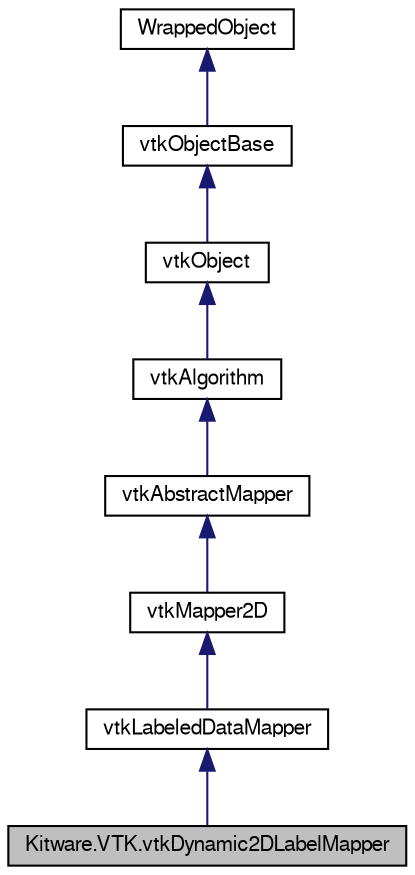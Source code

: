 digraph G
{
  bgcolor="transparent";
  edge [fontname="FreeSans",fontsize="10",labelfontname="FreeSans",labelfontsize="10"];
  node [fontname="FreeSans",fontsize="10",shape=record];
  Node1 [label="Kitware.VTK.vtkDynamic2DLabelMapper",height=0.2,width=0.4,color="black", fillcolor="grey75", style="filled" fontcolor="black"];
  Node2 -> Node1 [dir="back",color="midnightblue",fontsize="10",style="solid",fontname="FreeSans"];
  Node2 [label="vtkLabeledDataMapper",height=0.2,width=0.4,color="black",URL="$class_kitware_1_1_v_t_k_1_1vtk_labeled_data_mapper.html",tooltip="vtkLabeledDataMapper - draw text labels at dataset points"];
  Node3 -> Node2 [dir="back",color="midnightblue",fontsize="10",style="solid",fontname="FreeSans"];
  Node3 [label="vtkMapper2D",height=0.2,width=0.4,color="black",URL="$class_kitware_1_1_v_t_k_1_1vtk_mapper2_d.html",tooltip="vtkMapper2D - abstract class specifies interface for objects which render 2D actors"];
  Node4 -> Node3 [dir="back",color="midnightblue",fontsize="10",style="solid",fontname="FreeSans"];
  Node4 [label="vtkAbstractMapper",height=0.2,width=0.4,color="black",URL="$class_kitware_1_1_v_t_k_1_1vtk_abstract_mapper.html",tooltip="vtkAbstractMapper - abstract class specifies interface to map data"];
  Node5 -> Node4 [dir="back",color="midnightblue",fontsize="10",style="solid",fontname="FreeSans"];
  Node5 [label="vtkAlgorithm",height=0.2,width=0.4,color="black",URL="$class_kitware_1_1_v_t_k_1_1vtk_algorithm.html",tooltip="vtkAlgorithm - Superclass for all sources, filters, and sinks in VTK."];
  Node6 -> Node5 [dir="back",color="midnightblue",fontsize="10",style="solid",fontname="FreeSans"];
  Node6 [label="vtkObject",height=0.2,width=0.4,color="black",URL="$class_kitware_1_1_v_t_k_1_1vtk_object.html",tooltip="vtkObject - abstract base class for most VTK objects"];
  Node7 -> Node6 [dir="back",color="midnightblue",fontsize="10",style="solid",fontname="FreeSans"];
  Node7 [label="vtkObjectBase",height=0.2,width=0.4,color="black",URL="$class_kitware_1_1_v_t_k_1_1vtk_object_base.html",tooltip="vtkObjectBase - abstract base class for most VTK objects"];
  Node8 -> Node7 [dir="back",color="midnightblue",fontsize="10",style="solid",fontname="FreeSans"];
  Node8 [label="WrappedObject",height=0.2,width=0.4,color="black",URL="$class_kitware_1_1_v_t_k_1_1_wrapped_object.html",tooltip="Base class for all the mummy wrapped classes in Kitware.VTK."];
}
